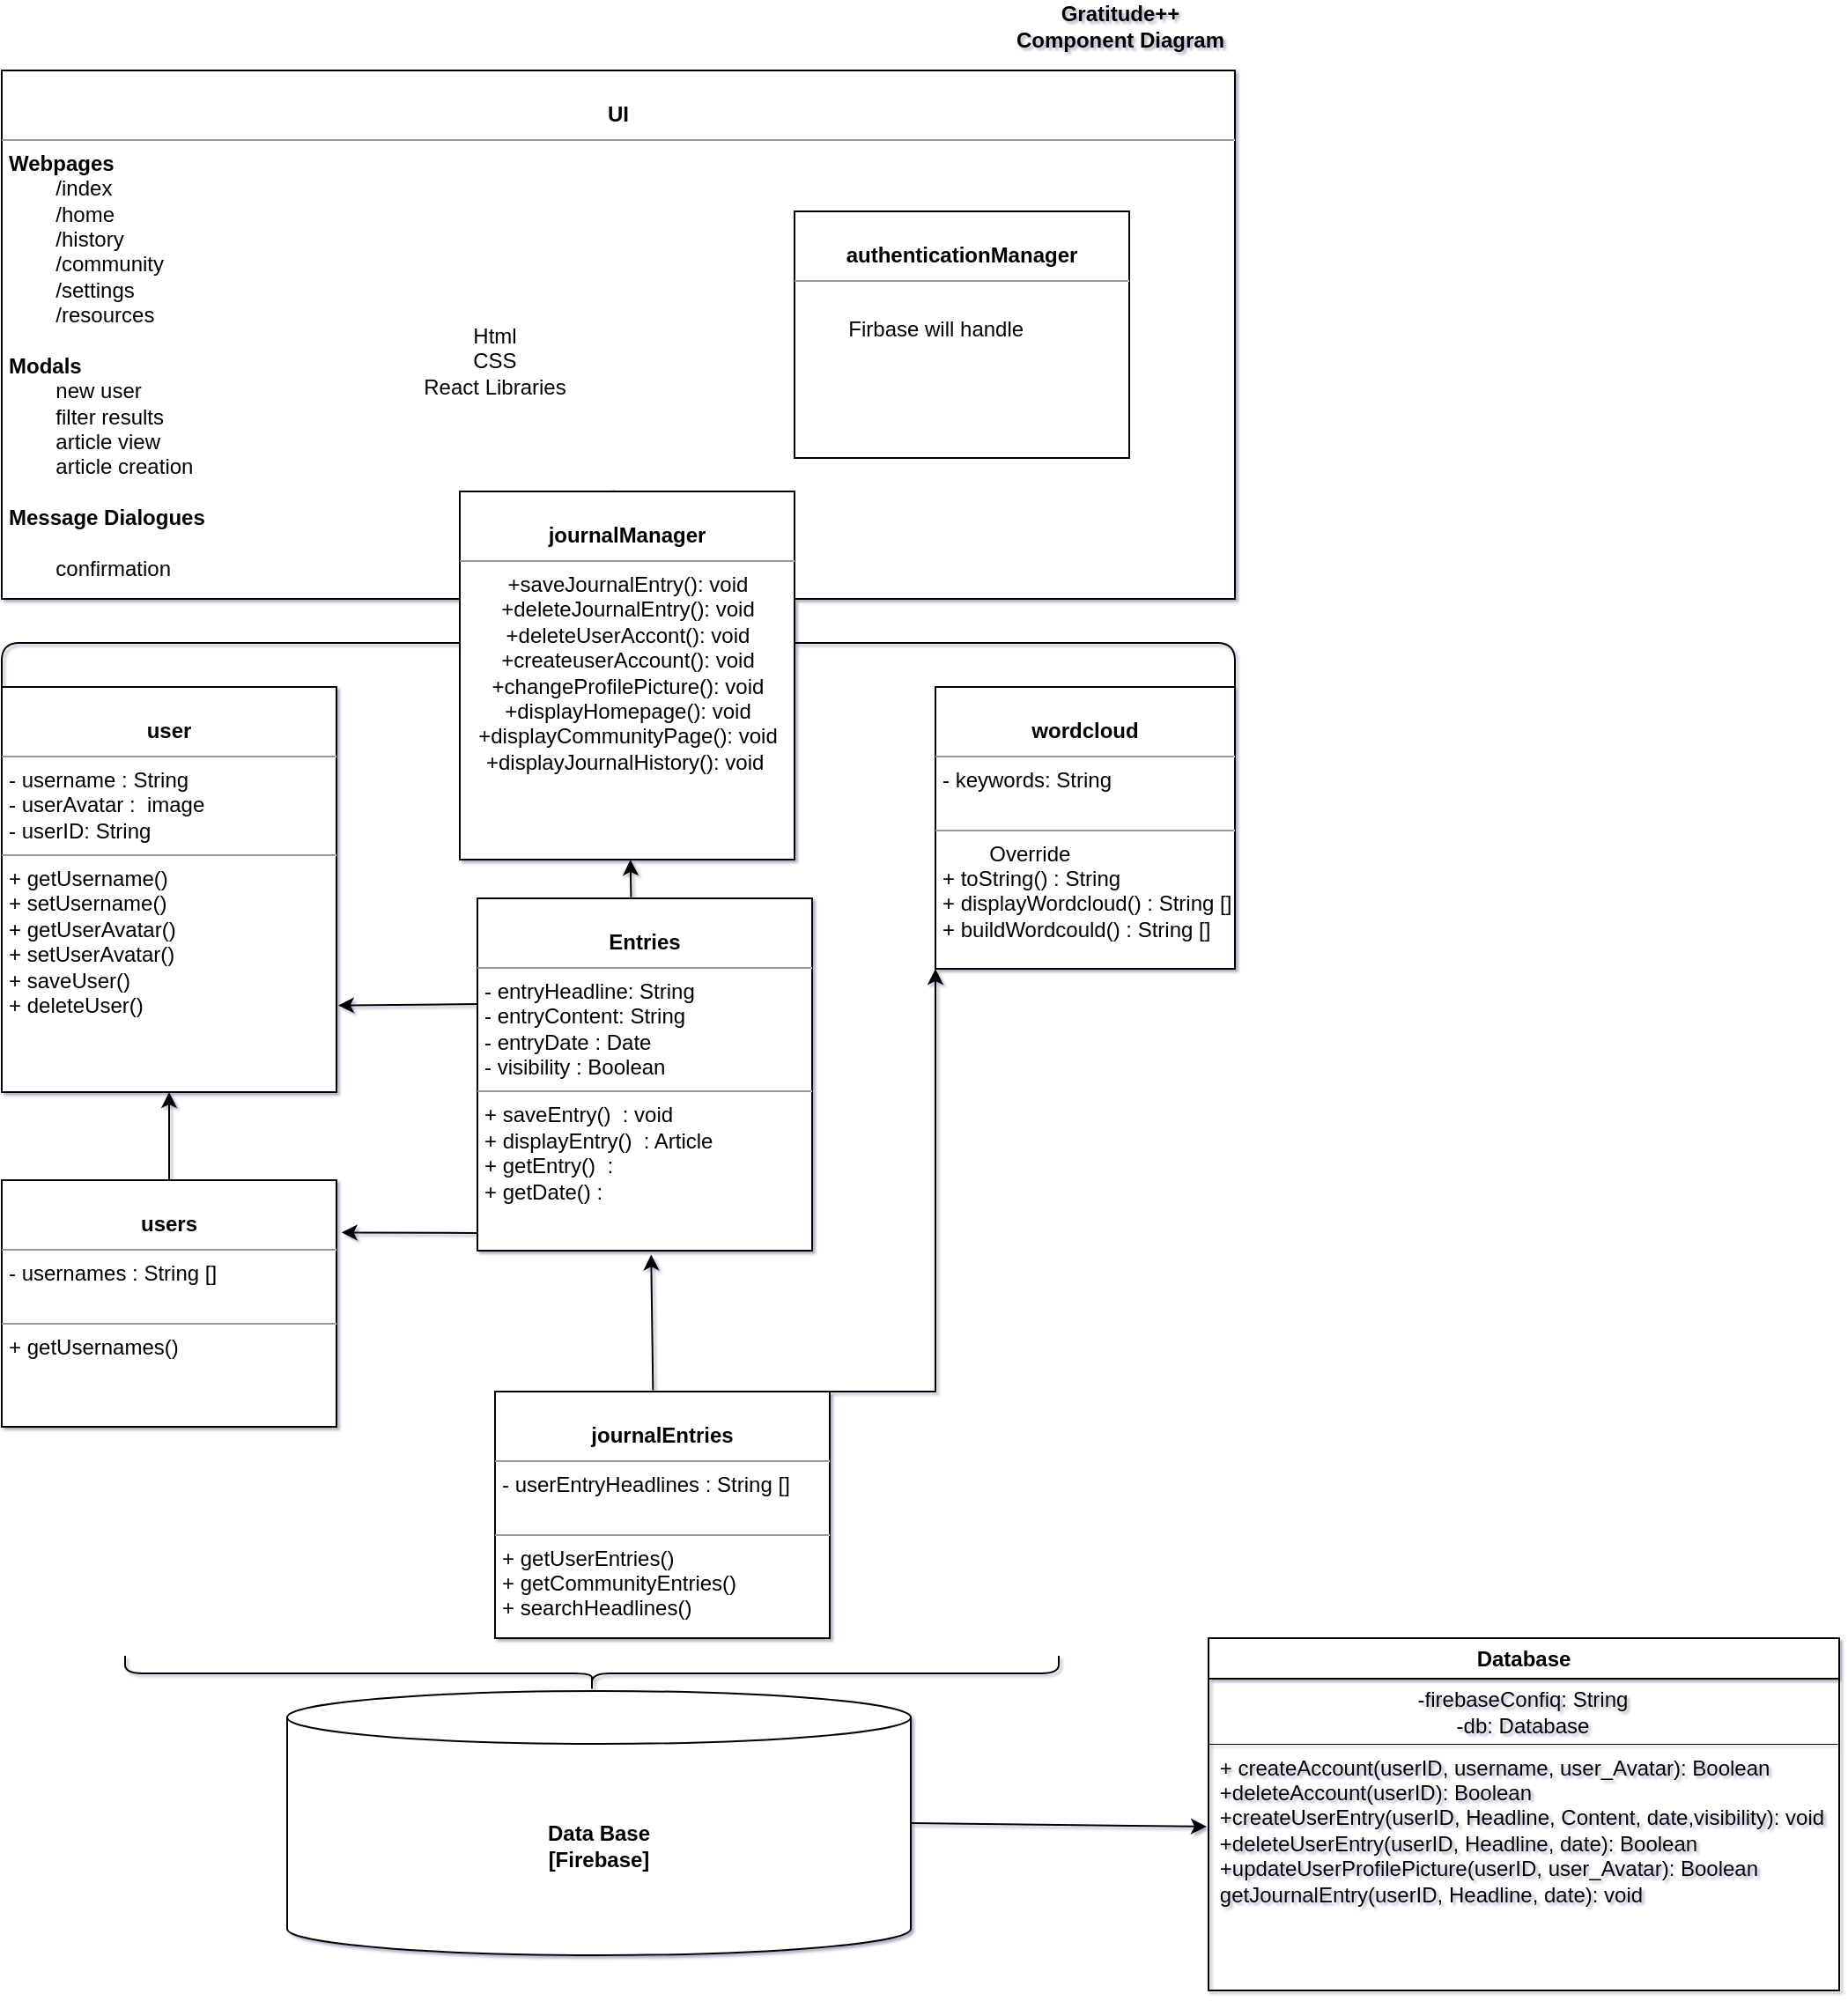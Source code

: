 <mxfile version="22.0.0" type="google">
  <diagram name="Page-1" id="c4acf3e9-155e-7222-9cf6-157b1a14988f">
    <mxGraphModel grid="0" page="0" gridSize="10" guides="1" tooltips="1" connect="1" arrows="1" fold="1" pageScale="1" pageWidth="850" pageHeight="1100" background="none" math="0" shadow="1">
      <root>
        <mxCell id="0" />
        <mxCell id="1" parent="0" />
        <mxCell id="5d2195bd80daf111-20" value="&lt;p style=&quot;margin:0px;margin-top:4px;text-align:center;&quot;&gt;&lt;br&gt;&lt;b&gt;UI&lt;/b&gt;&lt;/p&gt;&lt;hr size=&quot;1&quot;&gt;&lt;p style=&quot;margin:0px;margin-left:4px;&quot;&gt;&lt;b&gt;Webpages&lt;/b&gt;&lt;/p&gt;&lt;p style=&quot;margin:0px;margin-left:4px;&quot;&gt;&lt;span style=&quot;white-space: pre;&quot;&gt;&#x9;&lt;/span&gt;/index&lt;br&gt;&lt;/p&gt;&lt;p style=&quot;margin:0px;margin-left:4px;&quot;&gt;&lt;span style=&quot;white-space: pre;&quot;&gt;&#x9;&lt;/span&gt;/home&lt;br&gt;&lt;/p&gt;&lt;p style=&quot;margin:0px;margin-left:4px;&quot;&gt;&lt;span style=&quot;white-space: pre;&quot;&gt;&#x9;&lt;/span&gt;/history&lt;br&gt;&lt;/p&gt;&lt;p style=&quot;margin:0px;margin-left:4px;&quot;&gt;&lt;span style=&quot;white-space: pre;&quot;&gt;&#x9;&lt;/span&gt;/community&lt;br&gt;&lt;/p&gt;&lt;p style=&quot;margin:0px;margin-left:4px;&quot;&gt;&lt;span style=&quot;white-space: pre;&quot;&gt;&#x9;&lt;/span&gt;/settings&lt;br&gt;&lt;/p&gt;&lt;p style=&quot;margin:0px;margin-left:4px;&quot;&gt;&lt;span style=&quot;white-space: pre;&quot;&gt;&#x9;&lt;/span&gt;/resources&lt;br&gt;&lt;/p&gt;&lt;p style=&quot;margin:0px;margin-left:4px;&quot;&gt;&lt;br&gt;&lt;/p&gt;&lt;p style=&quot;margin:0px;margin-left:4px;&quot;&gt;&lt;b&gt;Modals&lt;/b&gt;&lt;/p&gt;&lt;p style=&quot;margin:0px;margin-left:4px;&quot;&gt;&lt;span style=&quot;white-space: pre;&quot;&gt;&#x9;&lt;/span&gt;new user&amp;nbsp;&lt;br&gt;&lt;/p&gt;&lt;p style=&quot;margin:0px;margin-left:4px;&quot;&gt;&lt;span style=&quot;white-space: pre;&quot;&gt;&#x9;&lt;/span&gt;filter results&lt;br&gt;&lt;/p&gt;&lt;p style=&quot;margin:0px;margin-left:4px;&quot;&gt;&lt;span style=&quot;white-space: pre;&quot;&gt;&#x9;&lt;/span&gt;article view&lt;br&gt;&lt;/p&gt;&lt;p style=&quot;margin:0px;margin-left:4px;&quot;&gt;&lt;span style=&quot;white-space: pre;&quot;&gt;&#x9;&lt;/span&gt;article creation&lt;br&gt;&lt;/p&gt;&lt;p style=&quot;margin:0px;margin-left:4px;&quot;&gt;&lt;br&gt;&lt;/p&gt;&lt;p style=&quot;margin:0px;margin-left:4px;&quot;&gt;&lt;b&gt;Message Dialogues&lt;/b&gt;&lt;/p&gt;&lt;p style=&quot;margin:0px;margin-left:4px;&quot;&gt;&lt;b&gt;&lt;br&gt;&lt;/b&gt;&lt;/p&gt;&lt;p style=&quot;margin:0px;margin-left:4px;&quot;&gt;&lt;span style=&quot;font-weight: bold; white-space: pre;&quot;&gt;&#x9;&lt;/span&gt;confirmation&lt;br&gt;&lt;/p&gt;&lt;p style=&quot;margin:0px;margin-left:4px;&quot;&gt;&lt;br&gt;&lt;/p&gt;&lt;p style=&quot;margin:0px;margin-left:4px;&quot;&gt;&lt;span style=&quot;white-space: pre;&quot;&gt;&#x9;&lt;/span&gt;&lt;br&gt;&lt;/p&gt;&lt;p style=&quot;margin:0px;margin-left:4px;&quot;&gt;&lt;span style=&quot;white-space: pre;&quot;&gt;&#x9;&lt;/span&gt;&lt;br&gt;&lt;/p&gt;&lt;p style=&quot;margin:0px;margin-left:4px;&quot;&gt;&lt;br&gt;&lt;/p&gt;&lt;p style=&quot;margin:0px;margin-left:4px;&quot;&gt;&lt;br&gt;&lt;/p&gt;" style="verticalAlign=top;align=left;overflow=fill;fontSize=12;fontFamily=Helvetica;html=1;rounded=0;shadow=0;comic=0;labelBackgroundColor=none;strokeWidth=1" vertex="1" parent="1">
          <mxGeometry x="110" y="50" width="700" height="300" as="geometry" />
        </mxCell>
        <mxCell id="bu8ggcuiTkVRWeCZix3i-2" value="&lt;p style=&quot;margin:0px;margin-top:4px;text-align:center;&quot;&gt;&lt;br&gt;&lt;b&gt;wordcloud&lt;/b&gt;&lt;/p&gt;&lt;hr size=&quot;1&quot;&gt;&lt;p style=&quot;margin:0px;margin-left:4px;&quot;&gt;- keywords: String&lt;br&gt;&lt;br&gt;&lt;/p&gt;&lt;hr size=&quot;1&quot;&gt;&lt;p style=&quot;margin:0px;margin-left:4px;&quot;&gt;&lt;span style=&quot;white-space: pre;&quot;&gt;&#x9;&lt;/span&gt;Override&lt;br&gt;+ toString() : String&lt;/p&gt;&lt;p style=&quot;margin:0px;margin-left:4px;&quot;&gt;+ displayWordcloud() : String []&lt;/p&gt;&lt;p style=&quot;margin:0px;margin-left:4px;&quot;&gt;+ buildWordcould() : String []&lt;/p&gt;" style="verticalAlign=top;align=left;overflow=fill;fontSize=12;fontFamily=Helvetica;html=1;rounded=0;shadow=0;comic=0;labelBackgroundColor=none;strokeWidth=1" vertex="1" parent="1">
          <mxGeometry x="640" y="400" width="170" height="160" as="geometry" />
        </mxCell>
        <mxCell id="bu8ggcuiTkVRWeCZix3i-3" value="&lt;p style=&quot;margin:0px;margin-top:4px;text-align:center;&quot;&gt;&lt;br&gt;&lt;b&gt;Entries&lt;/b&gt;&lt;/p&gt;&lt;hr size=&quot;1&quot;&gt;&lt;p style=&quot;margin:0px;margin-left:4px;&quot;&gt;- entryHeadline: String&lt;br&gt;- entryContent: String&lt;/p&gt;&lt;p style=&quot;margin:0px;margin-left:4px;&quot;&gt;- entryDate : Date&lt;/p&gt;&lt;p style=&quot;margin:0px;margin-left:4px;&quot;&gt;- visibility : Boolean&lt;/p&gt;&lt;hr size=&quot;1&quot;&gt;&lt;p style=&quot;margin:0px;margin-left:4px;&quot;&gt;+ saveEntry()&amp;nbsp; : void&lt;/p&gt;&lt;p style=&quot;margin:0px;margin-left:4px;&quot;&gt;+ displayEntry()&amp;nbsp; : Article&lt;/p&gt;&lt;p style=&quot;margin:0px;margin-left:4px;&quot;&gt;+ getEntry()&amp;nbsp; :&amp;nbsp;&amp;nbsp;&lt;/p&gt;&lt;p style=&quot;margin:0px;margin-left:4px;&quot;&gt;+ getDate() :&lt;/p&gt;&lt;p style=&quot;margin:0px;margin-left:4px;&quot;&gt;&lt;br&gt;&lt;/p&gt;&lt;p style=&quot;margin:0px;margin-left:4px;&quot;&gt;&lt;br&gt;&lt;/p&gt;" style="verticalAlign=top;align=left;overflow=fill;fontSize=12;fontFamily=Helvetica;html=1;rounded=0;shadow=0;comic=0;labelBackgroundColor=none;strokeWidth=1" vertex="1" parent="1">
          <mxGeometry x="380" y="520" width="190" height="200" as="geometry" />
        </mxCell>
        <mxCell id="bu8ggcuiTkVRWeCZix3i-4" value="&lt;p style=&quot;margin:0px;margin-top:4px;text-align:center;&quot;&gt;&lt;br&gt;&lt;b&gt;user&lt;/b&gt;&lt;/p&gt;&lt;hr size=&quot;1&quot;&gt;&lt;p style=&quot;margin:0px;margin-left:4px;&quot;&gt;- username : String&lt;br&gt;- userAvatar :&amp;nbsp; image&lt;/p&gt;&lt;p style=&quot;margin:0px;margin-left:4px;&quot;&gt;- userID: String&lt;/p&gt;&lt;hr size=&quot;1&quot;&gt;&lt;p style=&quot;margin:0px;margin-left:4px;&quot;&gt;+ getUsername()&lt;/p&gt;&lt;p style=&quot;margin:0px;margin-left:4px;&quot;&gt;+ setUsername()&lt;/p&gt;&lt;p style=&quot;margin:0px;margin-left:4px;&quot;&gt;+ getUserAvatar()&lt;/p&gt;&lt;p style=&quot;margin:0px;margin-left:4px;&quot;&gt;+ setUserAvatar()&lt;/p&gt;&lt;p style=&quot;margin:0px;margin-left:4px;&quot;&gt;+ saveUser()&lt;/p&gt;&lt;p style=&quot;margin:0px;margin-left:4px;&quot;&gt;+ deleteUser()&lt;/p&gt;&lt;p style=&quot;margin:0px;margin-left:4px;&quot;&gt;&lt;br&gt;&lt;/p&gt;&lt;p style=&quot;margin:0px;margin-left:4px;&quot;&gt;&lt;br&gt;&lt;/p&gt;" style="verticalAlign=top;align=left;overflow=fill;fontSize=12;fontFamily=Helvetica;html=1;rounded=0;shadow=0;comic=0;labelBackgroundColor=none;strokeWidth=1" vertex="1" parent="1">
          <mxGeometry x="110" y="400" width="190" height="230" as="geometry" />
        </mxCell>
        <mxCell id="bu8ggcuiTkVRWeCZix3i-5" value="&lt;p style=&quot;margin:0px;margin-top:4px;text-align:center;&quot;&gt;&lt;br&gt;&lt;b&gt;journalEntries&lt;/b&gt;&lt;/p&gt;&lt;hr size=&quot;1&quot;&gt;&lt;p style=&quot;margin:0px;margin-left:4px;&quot;&gt;- userEntryHeadlines : String []&lt;br&gt;&lt;br&gt;&lt;/p&gt;&lt;hr size=&quot;1&quot;&gt;&lt;p style=&quot;margin:0px;margin-left:4px;&quot;&gt;+ getUserEntries()&lt;br&gt;+ getCommunityEntries()&lt;/p&gt;&lt;p style=&quot;margin:0px;margin-left:4px;&quot;&gt;+ searchHeadlines()&lt;/p&gt;&lt;p style=&quot;margin:0px;margin-left:4px;&quot;&gt;&lt;br&gt;&lt;/p&gt;" style="verticalAlign=top;align=left;overflow=fill;fontSize=12;fontFamily=Helvetica;html=1;rounded=0;shadow=0;comic=0;labelBackgroundColor=none;strokeWidth=1" vertex="1" parent="1">
          <mxGeometry x="390" y="800" width="190" height="140" as="geometry" />
        </mxCell>
        <mxCell id="bu8ggcuiTkVRWeCZix3i-6" value="&lt;p style=&quot;margin:0px;margin-top:4px;text-align:center;&quot;&gt;&lt;br&gt;&lt;b&gt;users&lt;/b&gt;&lt;/p&gt;&lt;hr size=&quot;1&quot;&gt;&lt;p style=&quot;margin:0px;margin-left:4px;&quot;&gt;- usernames : String []&lt;br&gt;&lt;br&gt;&lt;/p&gt;&lt;hr size=&quot;1&quot;&gt;&lt;p style=&quot;margin:0px;margin-left:4px;&quot;&gt;+ getUsernames()&lt;br&gt;&lt;br&gt;&lt;/p&gt;" style="verticalAlign=top;align=left;overflow=fill;fontSize=12;fontFamily=Helvetica;html=1;rounded=0;shadow=0;comic=0;labelBackgroundColor=none;strokeWidth=1" vertex="1" parent="1">
          <mxGeometry x="110" y="680" width="190" height="140" as="geometry" />
        </mxCell>
        <mxCell id="2N3FSr6SsTJOkw68Hdml-1" value="&lt;p style=&quot;margin:0px;margin-top:4px;text-align:center;&quot;&gt;&lt;br&gt;&lt;b&gt;authenticationManager&lt;/b&gt;&lt;br&gt;&lt;/p&gt;&lt;hr size=&quot;1&quot;&gt;&lt;p style=&quot;margin:0px;margin-left:4px;&quot;&gt;&lt;span style=&quot;white-space: pre;&quot;&gt;&#x9;&lt;/span&gt;&lt;br&gt;&lt;/p&gt;&lt;p style=&quot;margin:0px;margin-left:4px;&quot;&gt;&lt;span style=&quot;white-space: pre;&quot;&gt;&#x9;&lt;/span&gt;Firbase will handle&lt;br&gt;&lt;/p&gt;" style="verticalAlign=top;align=left;overflow=fill;fontSize=12;fontFamily=Helvetica;html=1;rounded=0;shadow=0;comic=0;labelBackgroundColor=none;strokeWidth=1" vertex="1" parent="1">
          <mxGeometry x="560" y="130" width="190" height="140" as="geometry" />
        </mxCell>
        <mxCell id="2N3FSr6SsTJOkw68Hdml-2" value="&lt;b&gt;Data Base&lt;br&gt;[Firebase]&lt;br&gt;&lt;/b&gt;" style="shape=cylinder3;whiteSpace=wrap;html=1;boundedLbl=1;backgroundOutline=1;size=15;" vertex="1" parent="1">
          <mxGeometry x="272" y="970" width="354" height="150" as="geometry" />
        </mxCell>
        <mxCell id="2N3FSr6SsTJOkw68Hdml-3" value="&lt;b&gt;Gratitude++ Component Diagram&lt;/b&gt;" style="text;html=1;strokeColor=none;fillColor=none;align=center;verticalAlign=middle;whiteSpace=wrap;rounded=0;" vertex="1" parent="1">
          <mxGeometry x="680" y="10" width="130" height="30" as="geometry" />
        </mxCell>
        <mxCell id="I5VGKOaOTzz6PkxY3m-g-1" value="" style="endArrow=classic;html=1;rounded=0;entryX=0.5;entryY=1;entryDx=0;entryDy=0;exitX=0.5;exitY=0;exitDx=0;exitDy=0;" edge="1" parent="1" source="bu8ggcuiTkVRWeCZix3i-6" target="bu8ggcuiTkVRWeCZix3i-4">
          <mxGeometry width="50" height="50" relative="1" as="geometry">
            <mxPoint x="400" y="690" as="sourcePoint" />
            <mxPoint x="450" y="640" as="targetPoint" />
          </mxGeometry>
        </mxCell>
        <mxCell id="I5VGKOaOTzz6PkxY3m-g-2" value="" style="endArrow=classic;html=1;rounded=0;exitX=0;exitY=0.3;exitDx=0;exitDy=0;exitPerimeter=0;entryX=1.005;entryY=0.786;entryDx=0;entryDy=0;entryPerimeter=0;" edge="1" parent="1" source="bu8ggcuiTkVRWeCZix3i-3" target="bu8ggcuiTkVRWeCZix3i-4">
          <mxGeometry width="50" height="50" relative="1" as="geometry">
            <mxPoint x="320" y="540" as="sourcePoint" />
            <mxPoint x="370" y="490" as="targetPoint" />
          </mxGeometry>
        </mxCell>
        <mxCell id="I5VGKOaOTzz6PkxY3m-g-3" value="" style="endArrow=classic;html=1;rounded=0;entryX=0.519;entryY=1.011;entryDx=0;entryDy=0;entryPerimeter=0;exitX=0.472;exitY=-0.005;exitDx=0;exitDy=0;exitPerimeter=0;" edge="1" parent="1" source="bu8ggcuiTkVRWeCZix3i-5" target="bu8ggcuiTkVRWeCZix3i-3">
          <mxGeometry width="50" height="50" relative="1" as="geometry">
            <mxPoint x="480" y="750" as="sourcePoint" />
            <mxPoint x="530" y="700" as="targetPoint" />
            <Array as="points" />
          </mxGeometry>
        </mxCell>
        <mxCell id="I5VGKOaOTzz6PkxY3m-g-4" value="Html&lt;br&gt;CSS&lt;br&gt;React Libraries" style="text;html=1;strokeColor=none;fillColor=none;align=center;verticalAlign=middle;whiteSpace=wrap;rounded=0;" vertex="1" parent="1">
          <mxGeometry x="340" y="200" width="100" height="30" as="geometry" />
        </mxCell>
        <mxCell id="I5VGKOaOTzz6PkxY3m-g-5" value="" style="endArrow=classic;html=1;rounded=0;entryX=0;entryY=1;entryDx=0;entryDy=0;entryPerimeter=0;" edge="1" parent="1" target="bu8ggcuiTkVRWeCZix3i-2">
          <mxGeometry width="50" height="50" relative="1" as="geometry">
            <mxPoint x="580" y="800" as="sourcePoint" />
            <mxPoint x="630" y="750" as="targetPoint" />
            <Array as="points">
              <mxPoint x="640" y="800" />
            </Array>
          </mxGeometry>
        </mxCell>
        <mxCell id="f3k5VbEG5BqIoC1hundn-1" value="" style="shape=curlyBracket;whiteSpace=wrap;html=1;rounded=1;flipH=1;labelPosition=right;verticalLabelPosition=middle;align=left;verticalAlign=middle;direction=south;" vertex="1" parent="1">
          <mxGeometry x="110" y="350" width="700" height="50" as="geometry" />
        </mxCell>
        <mxCell id="f3k5VbEG5BqIoC1hundn-3" value="" style="endArrow=classic;html=1;rounded=0;entryX=1.015;entryY=0.212;entryDx=0;entryDy=0;entryPerimeter=0;" edge="1" parent="1" target="bu8ggcuiTkVRWeCZix3i-6">
          <mxGeometry width="50" height="50" relative="1" as="geometry">
            <mxPoint x="380" y="710" as="sourcePoint" />
            <mxPoint x="430" y="660" as="targetPoint" />
          </mxGeometry>
        </mxCell>
        <mxCell id="f3k5VbEG5BqIoC1hundn-4" value="" style="endArrow=classic;html=1;rounded=0;exitX=0.459;exitY=-0.003;exitDx=0;exitDy=0;entryX=0.1;entryY=0.5;entryDx=0;entryDy=0;entryPerimeter=0;exitPerimeter=0;" edge="1" parent="1" source="bu8ggcuiTkVRWeCZix3i-1" target="f3k5VbEG5BqIoC1hundn-1">
          <mxGeometry width="50" height="50" relative="1" as="geometry">
            <mxPoint x="420" y="410" as="sourcePoint" />
            <mxPoint x="470" y="360" as="targetPoint" />
          </mxGeometry>
        </mxCell>
        <mxCell id="f3k5VbEG5BqIoC1hundn-7" value="" style="endArrow=classic;html=1;rounded=0;exitX=0.459;exitY=-0.003;exitDx=0;exitDy=0;exitPerimeter=0;" edge="1" parent="1" source="bu8ggcuiTkVRWeCZix3i-3" target="bu8ggcuiTkVRWeCZix3i-1">
          <mxGeometry width="50" height="50" relative="1" as="geometry">
            <mxPoint x="467" y="519" as="sourcePoint" />
            <mxPoint x="460" y="355" as="targetPoint" />
          </mxGeometry>
        </mxCell>
        <mxCell id="bu8ggcuiTkVRWeCZix3i-1" value="&lt;p style=&quot;margin:0px;margin-top:4px;text-align:center;&quot;&gt;&lt;br&gt;&lt;b&gt;journalManager&lt;/b&gt;&lt;/p&gt;&lt;hr size=&quot;1&quot;&gt;&lt;p style=&quot;margin:0px;margin-left:4px;&quot;&gt;&amp;nbsp;&amp;nbsp;&lt;br&gt;&lt;/p&gt;&lt;p style=&quot;margin:0px;margin-left:4px;&quot;&gt;&lt;br&gt;&lt;/p&gt;" style="verticalAlign=top;align=left;overflow=fill;fontSize=12;fontFamily=Helvetica;html=1;rounded=0;shadow=0;comic=0;labelBackgroundColor=none;strokeWidth=1" vertex="1" parent="1">
          <mxGeometry x="370" y="289" width="190" height="209" as="geometry" />
        </mxCell>
        <mxCell id="f3k5VbEG5BqIoC1hundn-5" value="+saveJournalEntry(): void&lt;br&gt;+deleteJournalEntry(): void&lt;br&gt;+deleteUserAccont(): void&lt;br&gt;+createuserAccount(): void&lt;br&gt;+changeProfilePicture(): void&lt;br&gt;+displayHomepage(): void&lt;br&gt;+displayCommunityPage(): void&lt;br&gt;+displayJournalHistory(): void&amp;nbsp;" style="text;html=1;strokeColor=none;fillColor=none;align=center;verticalAlign=top;whiteSpace=wrap;rounded=0;" vertex="1" parent="1">
          <mxGeometry x="370" y="328" width="191" height="169" as="geometry" />
        </mxCell>
        <mxCell id="f3k5VbEG5BqIoC1hundn-8" value="" style="shape=curlyBracket;whiteSpace=wrap;html=1;rounded=1;flipH=1;labelPosition=right;verticalLabelPosition=middle;align=left;verticalAlign=middle;direction=north;" vertex="1" parent="1">
          <mxGeometry x="180" y="950" width="530" height="20" as="geometry" />
        </mxCell>
        <mxCell id="6WC8aerqQcXX0_suNHoC-1" value="Database" style="swimlane;whiteSpace=wrap;html=1;" vertex="1" parent="1">
          <mxGeometry x="795" y="940" width="358" height="200" as="geometry" />
        </mxCell>
        <mxCell id="6WC8aerqQcXX0_suNHoC-4" value="-firebaseConfiq: String&lt;br&gt;-db: Database" style="text;html=1;strokeColor=none;fillColor=none;align=center;verticalAlign=middle;whiteSpace=wrap;rounded=0;" vertex="1" parent="6WC8aerqQcXX0_suNHoC-1">
          <mxGeometry y="24" width="357" height="36" as="geometry" />
        </mxCell>
        <mxCell id="6WC8aerqQcXX0_suNHoC-5" value="&lt;div style=&quot;text-align: left;&quot;&gt;&lt;span style=&quot;background-color: initial;&quot;&gt;+ createAccount(userID, username, user_Avatar): Boolean&lt;/span&gt;&lt;/div&gt;&lt;div style=&quot;text-align: left;&quot;&gt;&lt;span style=&quot;background-color: initial;&quot;&gt;+deleteAccount(userID): Boolean&lt;/span&gt;&lt;/div&gt;&lt;div style=&quot;text-align: left;&quot;&gt;&lt;span style=&quot;background-color: initial;&quot;&gt;+createUserEntry(userID, Headline, Content, date,visibility): void&lt;/span&gt;&lt;/div&gt;&lt;div style=&quot;text-align: left;&quot;&gt;&lt;span style=&quot;background-color: initial;&quot;&gt;+deleteUserEntry(userID, Headline, date): Boolean&lt;/span&gt;&lt;/div&gt;&lt;div style=&quot;text-align: left;&quot;&gt;+updateUserProfilePicture(userID, user_Avatar): Boolean&lt;/div&gt;&lt;div style=&quot;text-align: left;&quot;&gt;getJournalEntry(userID, Headline, date): void&lt;/div&gt;&lt;div style=&quot;text-align: left;&quot;&gt;&lt;br&gt;&lt;/div&gt;&lt;div style=&quot;text-align: left;&quot;&gt;&lt;br&gt;&lt;/div&gt;&lt;br&gt;&lt;div style=&quot;text-align: left;&quot;&gt;&lt;br&gt;&lt;/div&gt;" style="text;html=1;strokeColor=none;fillColor=none;align=center;verticalAlign=middle;whiteSpace=wrap;rounded=0;" vertex="1" parent="6WC8aerqQcXX0_suNHoC-1">
          <mxGeometry x="-1" y="76" width="358" height="124" as="geometry" />
        </mxCell>
        <mxCell id="6WC8aerqQcXX0_suNHoC-7" value="" style="endArrow=none;html=1;rounded=0;entryX=1;entryY=1;entryDx=0;entryDy=0;exitX=0;exitY=1;exitDx=0;exitDy=0;textOpacity=20;strokeWidth=0.5;" edge="1" parent="6WC8aerqQcXX0_suNHoC-1" source="6WC8aerqQcXX0_suNHoC-4" target="6WC8aerqQcXX0_suNHoC-4">
          <mxGeometry width="50" height="50" relative="1" as="geometry">
            <mxPoint x="-199" y="92" as="sourcePoint" />
            <mxPoint x="-149" y="42" as="targetPoint" />
          </mxGeometry>
        </mxCell>
        <mxCell id="6WC8aerqQcXX0_suNHoC-6" value="" style="endArrow=classic;html=1;rounded=0;exitX=1;exitY=0.5;exitDx=0;exitDy=0;exitPerimeter=0;entryX=0;entryY=0.25;entryDx=0;entryDy=0;" edge="1" parent="1" source="2N3FSr6SsTJOkw68Hdml-2" target="6WC8aerqQcXX0_suNHoC-5">
          <mxGeometry width="50" height="50" relative="1" as="geometry">
            <mxPoint x="644" y="974" as="sourcePoint" />
            <mxPoint x="694" y="924" as="targetPoint" />
          </mxGeometry>
        </mxCell>
      </root>
    </mxGraphModel>
  </diagram>
</mxfile>
